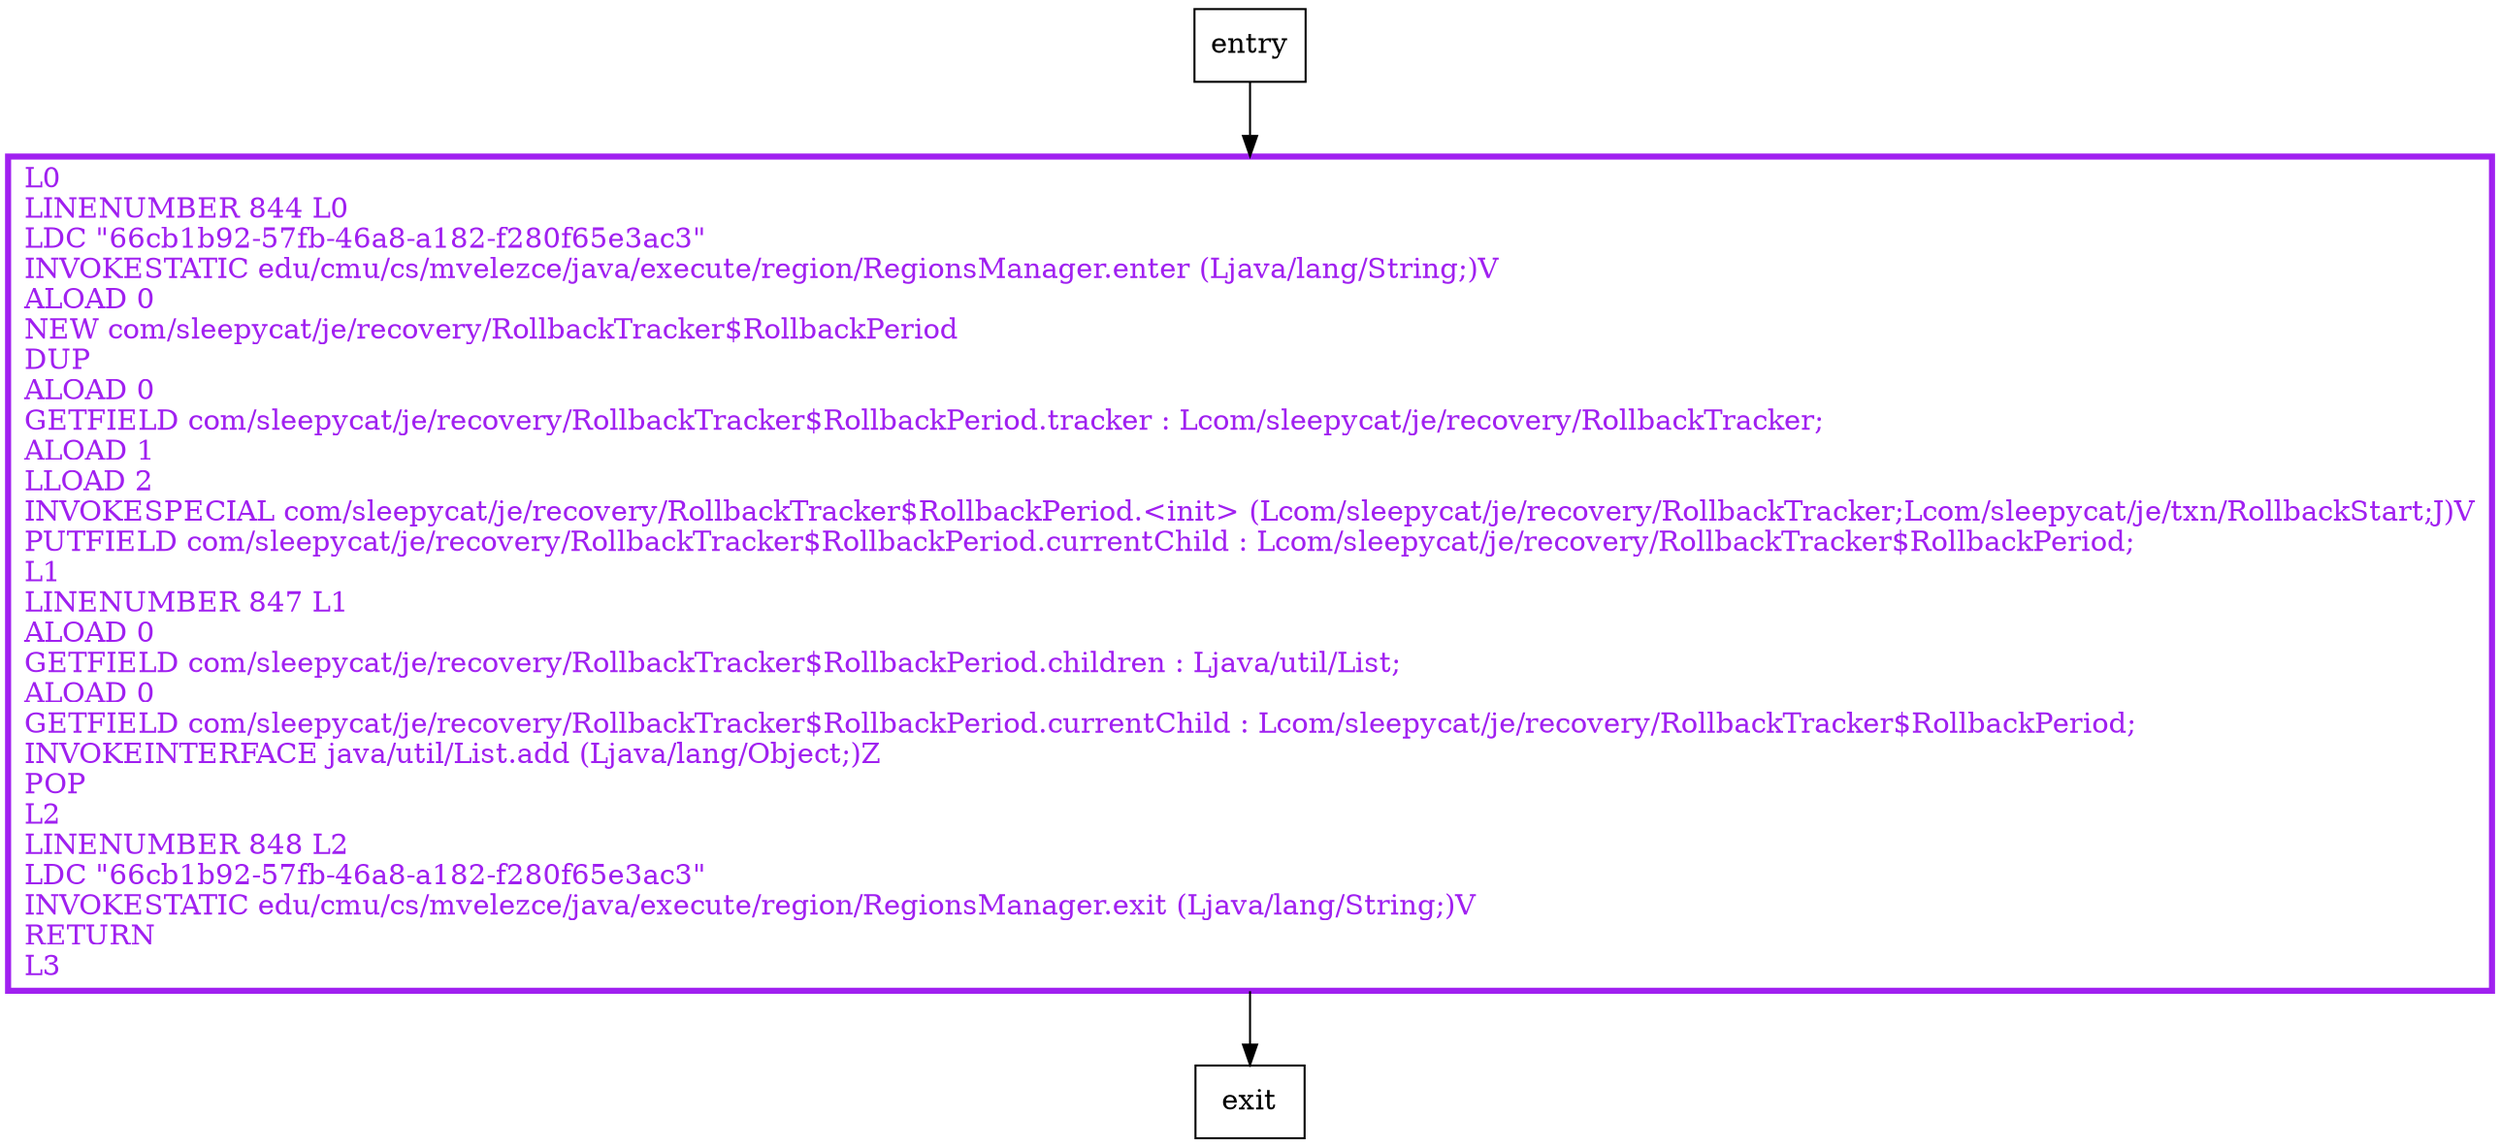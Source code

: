 digraph makeChild {
node [shape=record];
1309649790 [label="L0\lLINENUMBER 844 L0\lLDC \"66cb1b92-57fb-46a8-a182-f280f65e3ac3\"\lINVOKESTATIC edu/cmu/cs/mvelezce/java/execute/region/RegionsManager.enter (Ljava/lang/String;)V\lALOAD 0\lNEW com/sleepycat/je/recovery/RollbackTracker$RollbackPeriod\lDUP\lALOAD 0\lGETFIELD com/sleepycat/je/recovery/RollbackTracker$RollbackPeriod.tracker : Lcom/sleepycat/je/recovery/RollbackTracker;\lALOAD 1\lLLOAD 2\lINVOKESPECIAL com/sleepycat/je/recovery/RollbackTracker$RollbackPeriod.\<init\> (Lcom/sleepycat/je/recovery/RollbackTracker;Lcom/sleepycat/je/txn/RollbackStart;J)V\lPUTFIELD com/sleepycat/je/recovery/RollbackTracker$RollbackPeriod.currentChild : Lcom/sleepycat/je/recovery/RollbackTracker$RollbackPeriod;\lL1\lLINENUMBER 847 L1\lALOAD 0\lGETFIELD com/sleepycat/je/recovery/RollbackTracker$RollbackPeriod.children : Ljava/util/List;\lALOAD 0\lGETFIELD com/sleepycat/je/recovery/RollbackTracker$RollbackPeriod.currentChild : Lcom/sleepycat/je/recovery/RollbackTracker$RollbackPeriod;\lINVOKEINTERFACE java/util/List.add (Ljava/lang/Object;)Z\lPOP\lL2\lLINENUMBER 848 L2\lLDC \"66cb1b92-57fb-46a8-a182-f280f65e3ac3\"\lINVOKESTATIC edu/cmu/cs/mvelezce/java/execute/region/RegionsManager.exit (Ljava/lang/String;)V\lRETURN\lL3\l"];
entry;
exit;
entry -> 1309649790
1309649790 -> exit
1309649790[fontcolor="purple", penwidth=3, color="purple"];
}
